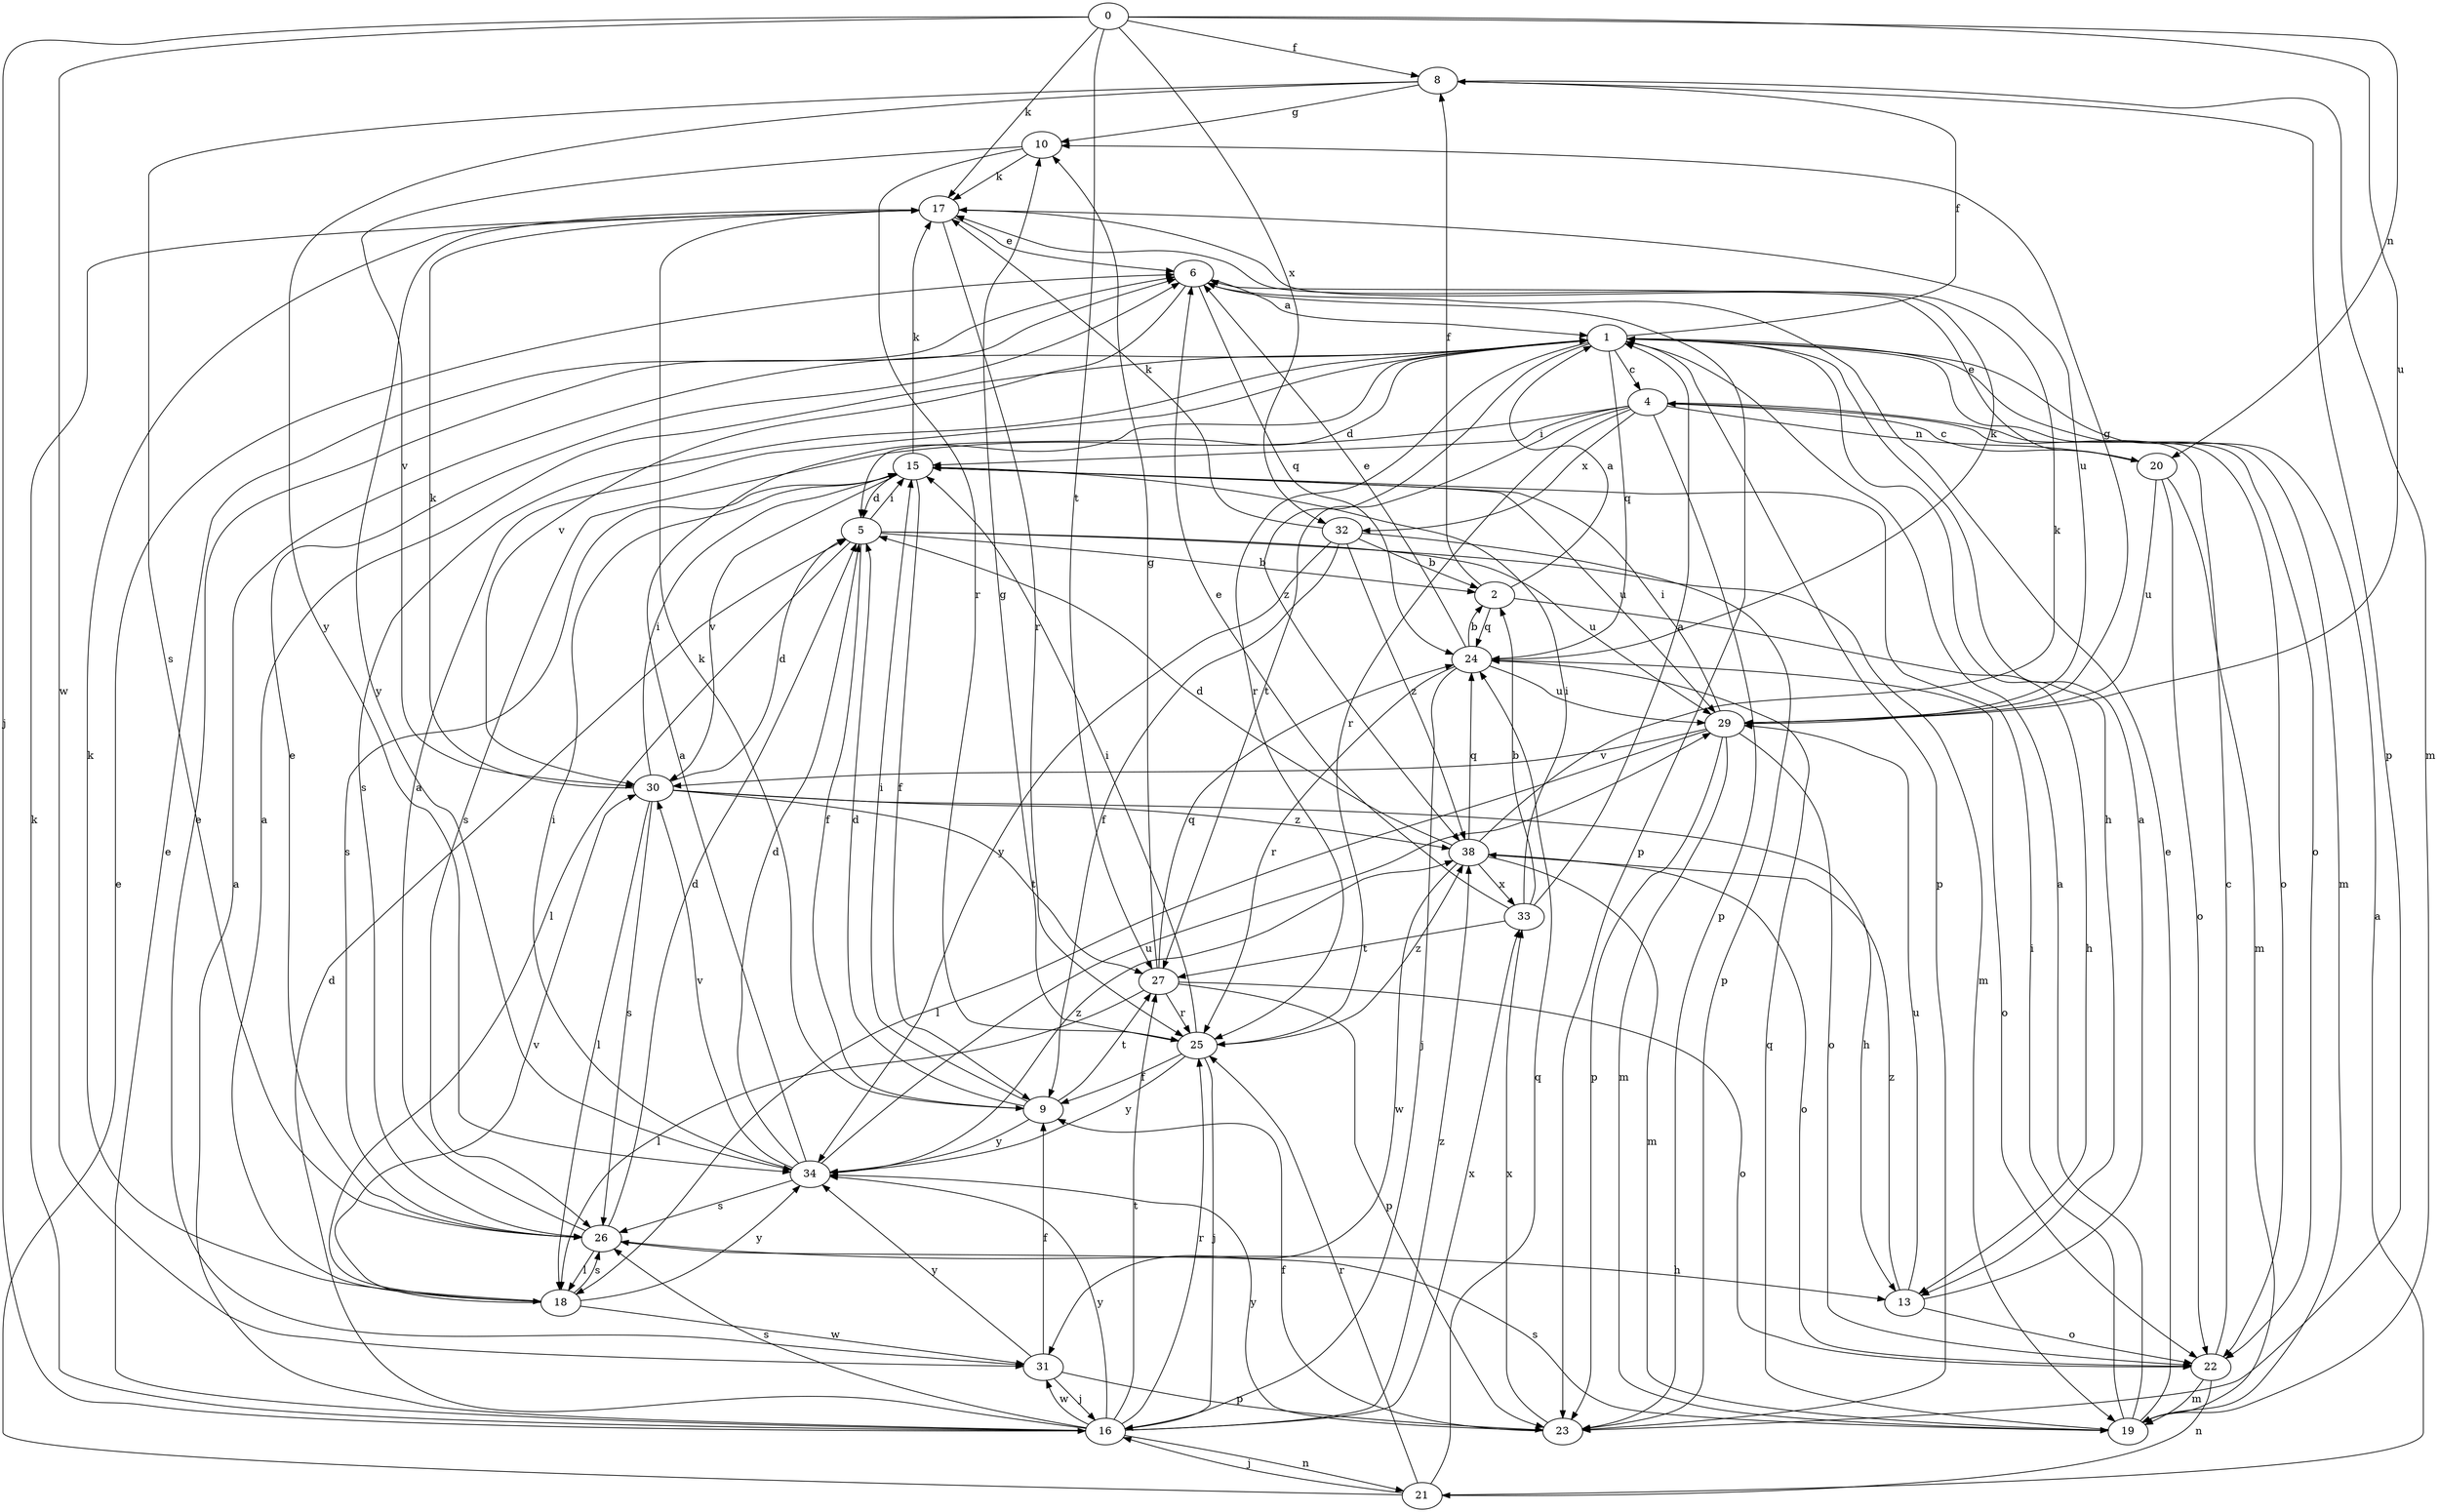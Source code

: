 strict digraph  {
0;
1;
2;
4;
5;
6;
8;
9;
10;
13;
15;
16;
17;
18;
19;
20;
21;
22;
23;
24;
25;
26;
27;
29;
30;
31;
32;
33;
34;
38;
0 -> 8  [label=f];
0 -> 16  [label=j];
0 -> 17  [label=k];
0 -> 20  [label=n];
0 -> 27  [label=t];
0 -> 29  [label=u];
0 -> 31  [label=w];
0 -> 32  [label=x];
1 -> 4  [label=c];
1 -> 5  [label=d];
1 -> 8  [label=f];
1 -> 13  [label=h];
1 -> 19  [label=m];
1 -> 22  [label=o];
1 -> 23  [label=p];
1 -> 24  [label=q];
1 -> 25  [label=r];
1 -> 26  [label=s];
1 -> 38  [label=z];
2 -> 1  [label=a];
2 -> 8  [label=f];
2 -> 13  [label=h];
2 -> 24  [label=q];
4 -> 15  [label=i];
4 -> 20  [label=n];
4 -> 22  [label=o];
4 -> 23  [label=p];
4 -> 25  [label=r];
4 -> 26  [label=s];
4 -> 27  [label=t];
4 -> 32  [label=x];
5 -> 2  [label=b];
5 -> 9  [label=f];
5 -> 15  [label=i];
5 -> 18  [label=l];
5 -> 19  [label=m];
5 -> 29  [label=u];
6 -> 1  [label=a];
6 -> 23  [label=p];
6 -> 24  [label=q];
6 -> 30  [label=v];
8 -> 10  [label=g];
8 -> 19  [label=m];
8 -> 23  [label=p];
8 -> 26  [label=s];
8 -> 34  [label=y];
9 -> 5  [label=d];
9 -> 15  [label=i];
9 -> 17  [label=k];
9 -> 27  [label=t];
9 -> 34  [label=y];
10 -> 17  [label=k];
10 -> 25  [label=r];
10 -> 30  [label=v];
13 -> 1  [label=a];
13 -> 22  [label=o];
13 -> 29  [label=u];
13 -> 38  [label=z];
15 -> 5  [label=d];
15 -> 9  [label=f];
15 -> 17  [label=k];
15 -> 26  [label=s];
15 -> 29  [label=u];
15 -> 30  [label=v];
16 -> 1  [label=a];
16 -> 5  [label=d];
16 -> 6  [label=e];
16 -> 17  [label=k];
16 -> 21  [label=n];
16 -> 25  [label=r];
16 -> 26  [label=s];
16 -> 27  [label=t];
16 -> 31  [label=w];
16 -> 33  [label=x];
16 -> 34  [label=y];
16 -> 38  [label=z];
17 -> 6  [label=e];
17 -> 25  [label=r];
17 -> 29  [label=u];
17 -> 34  [label=y];
18 -> 1  [label=a];
18 -> 17  [label=k];
18 -> 26  [label=s];
18 -> 30  [label=v];
18 -> 31  [label=w];
18 -> 34  [label=y];
19 -> 1  [label=a];
19 -> 6  [label=e];
19 -> 15  [label=i];
19 -> 24  [label=q];
19 -> 26  [label=s];
20 -> 4  [label=c];
20 -> 6  [label=e];
20 -> 19  [label=m];
20 -> 22  [label=o];
20 -> 29  [label=u];
21 -> 1  [label=a];
21 -> 6  [label=e];
21 -> 16  [label=j];
21 -> 24  [label=q];
21 -> 25  [label=r];
22 -> 4  [label=c];
22 -> 19  [label=m];
22 -> 21  [label=n];
23 -> 9  [label=f];
23 -> 33  [label=x];
23 -> 34  [label=y];
24 -> 2  [label=b];
24 -> 6  [label=e];
24 -> 16  [label=j];
24 -> 17  [label=k];
24 -> 22  [label=o];
24 -> 25  [label=r];
24 -> 29  [label=u];
25 -> 9  [label=f];
25 -> 10  [label=g];
25 -> 15  [label=i];
25 -> 16  [label=j];
25 -> 34  [label=y];
25 -> 38  [label=z];
26 -> 1  [label=a];
26 -> 5  [label=d];
26 -> 6  [label=e];
26 -> 13  [label=h];
26 -> 18  [label=l];
27 -> 10  [label=g];
27 -> 18  [label=l];
27 -> 22  [label=o];
27 -> 23  [label=p];
27 -> 24  [label=q];
27 -> 25  [label=r];
29 -> 10  [label=g];
29 -> 15  [label=i];
29 -> 18  [label=l];
29 -> 19  [label=m];
29 -> 22  [label=o];
29 -> 23  [label=p];
29 -> 30  [label=v];
30 -> 5  [label=d];
30 -> 13  [label=h];
30 -> 15  [label=i];
30 -> 17  [label=k];
30 -> 18  [label=l];
30 -> 26  [label=s];
30 -> 27  [label=t];
30 -> 38  [label=z];
31 -> 6  [label=e];
31 -> 9  [label=f];
31 -> 16  [label=j];
31 -> 23  [label=p];
31 -> 34  [label=y];
32 -> 2  [label=b];
32 -> 9  [label=f];
32 -> 17  [label=k];
32 -> 23  [label=p];
32 -> 34  [label=y];
32 -> 38  [label=z];
33 -> 1  [label=a];
33 -> 2  [label=b];
33 -> 6  [label=e];
33 -> 15  [label=i];
33 -> 27  [label=t];
34 -> 1  [label=a];
34 -> 5  [label=d];
34 -> 15  [label=i];
34 -> 26  [label=s];
34 -> 29  [label=u];
34 -> 30  [label=v];
34 -> 38  [label=z];
38 -> 5  [label=d];
38 -> 17  [label=k];
38 -> 19  [label=m];
38 -> 22  [label=o];
38 -> 24  [label=q];
38 -> 31  [label=w];
38 -> 33  [label=x];
}
